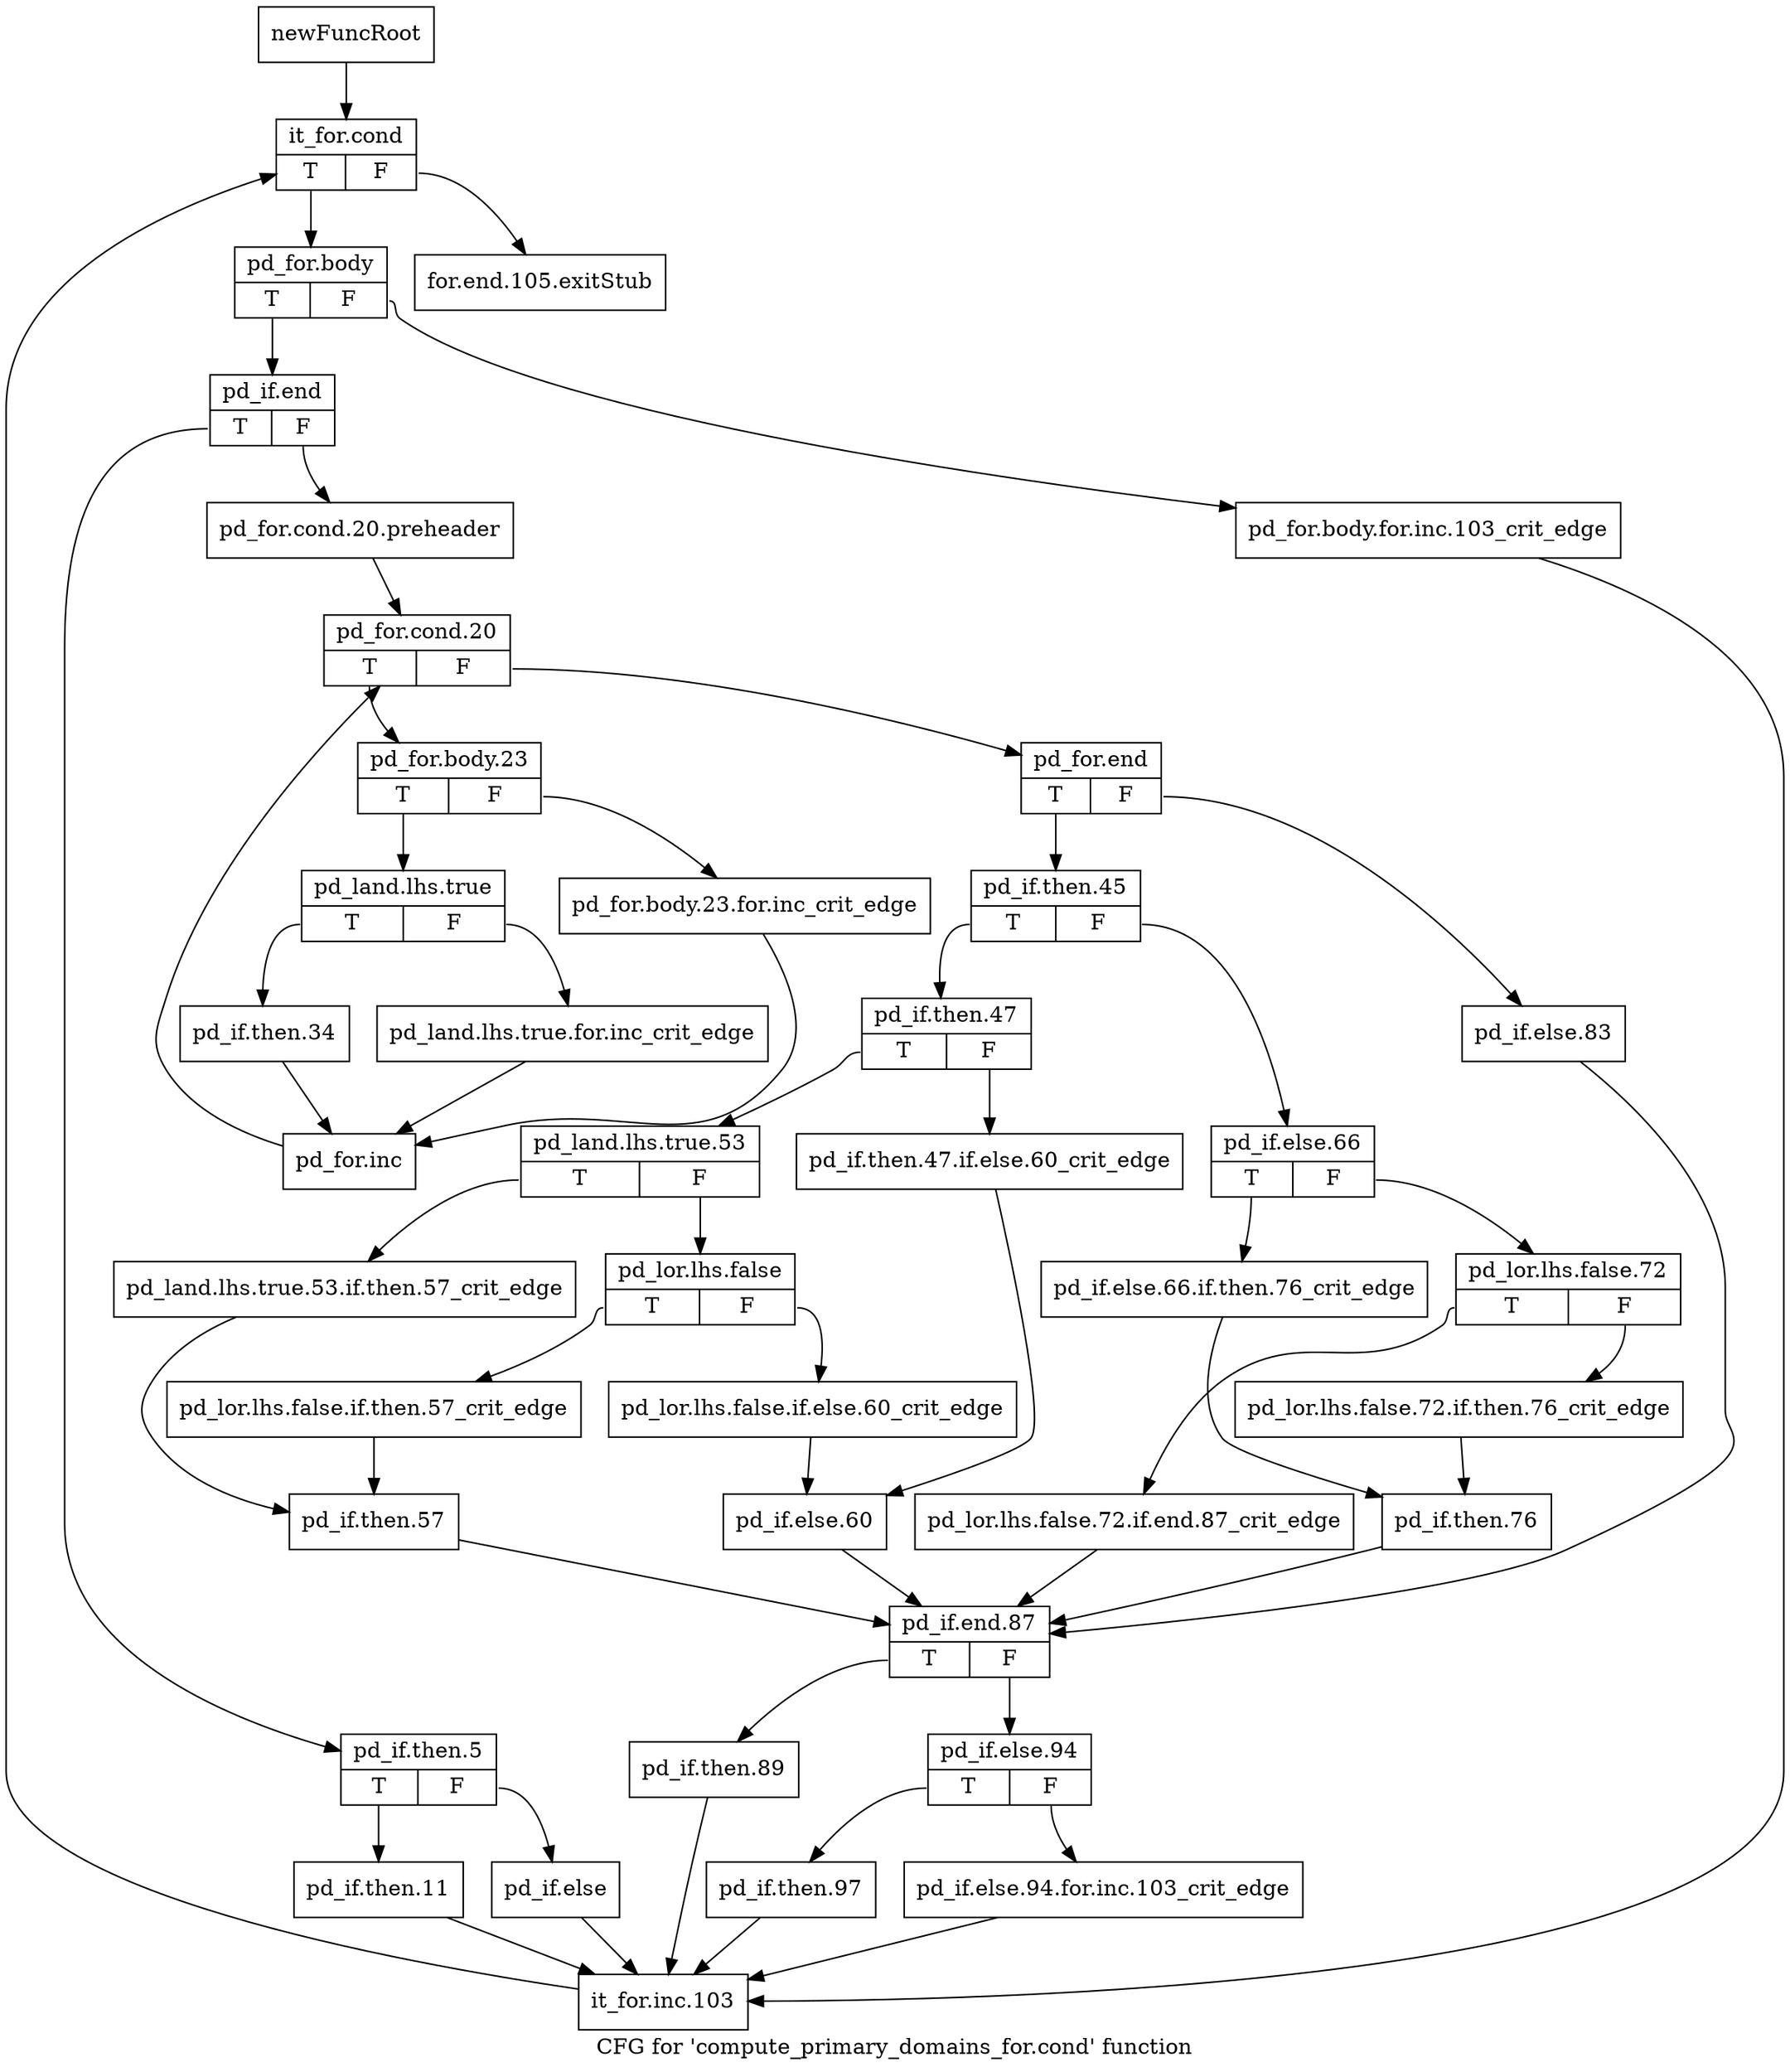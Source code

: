 digraph "CFG for 'compute_primary_domains_for.cond' function" {
	label="CFG for 'compute_primary_domains_for.cond' function";

	Node0x40fb210 [shape=record,label="{newFuncRoot}"];
	Node0x40fb210 -> Node0x40fb2b0;
	Node0x40fb260 [shape=record,label="{for.end.105.exitStub}"];
	Node0x40fb2b0 [shape=record,label="{it_for.cond|{<s0>T|<s1>F}}"];
	Node0x40fb2b0:s0 -> Node0x40fb300;
	Node0x40fb2b0:s1 -> Node0x40fb260;
	Node0x40fb300 [shape=record,label="{pd_for.body|{<s0>T|<s1>F}}"];
	Node0x40fb300:s0 -> Node0x40fb3a0;
	Node0x40fb300:s1 -> Node0x40fb350;
	Node0x40fb350 [shape=record,label="{pd_for.body.for.inc.103_crit_edge}"];
	Node0x40fb350 -> Node0x40fe1e0;
	Node0x40fb3a0 [shape=record,label="{pd_if.end|{<s0>T|<s1>F}}"];
	Node0x40fb3a0:s0 -> Node0x40fe0f0;
	Node0x40fb3a0:s1 -> Node0x40fd740;
	Node0x40fd740 [shape=record,label="{pd_for.cond.20.preheader}"];
	Node0x40fd740 -> Node0x40fd790;
	Node0x40fd790 [shape=record,label="{pd_for.cond.20|{<s0>T|<s1>F}}"];
	Node0x40fd790:s0 -> Node0x40fdf10;
	Node0x40fd790:s1 -> Node0x40fd7e0;
	Node0x40fd7e0 [shape=record,label="{pd_for.end|{<s0>T|<s1>F}}"];
	Node0x40fd7e0:s0 -> Node0x40fd880;
	Node0x40fd7e0:s1 -> Node0x40fd830;
	Node0x40fd830 [shape=record,label="{pd_if.else.83}"];
	Node0x40fd830 -> Node0x40fdd80;
	Node0x40fd880 [shape=record,label="{pd_if.then.45|{<s0>T|<s1>F}}"];
	Node0x40fd880:s0 -> Node0x40fdab0;
	Node0x40fd880:s1 -> Node0x40fd8d0;
	Node0x40fd8d0 [shape=record,label="{pd_if.else.66|{<s0>T|<s1>F}}"];
	Node0x40fd8d0:s0 -> Node0x40fda10;
	Node0x40fd8d0:s1 -> Node0x40fd920;
	Node0x40fd920 [shape=record,label="{pd_lor.lhs.false.72|{<s0>T|<s1>F}}"];
	Node0x40fd920:s0 -> Node0x40fd9c0;
	Node0x40fd920:s1 -> Node0x40fd970;
	Node0x40fd970 [shape=record,label="{pd_lor.lhs.false.72.if.then.76_crit_edge}"];
	Node0x40fd970 -> Node0x40fda60;
	Node0x40fd9c0 [shape=record,label="{pd_lor.lhs.false.72.if.end.87_crit_edge}"];
	Node0x40fd9c0 -> Node0x40fdd80;
	Node0x40fda10 [shape=record,label="{pd_if.else.66.if.then.76_crit_edge}"];
	Node0x40fda10 -> Node0x40fda60;
	Node0x40fda60 [shape=record,label="{pd_if.then.76}"];
	Node0x40fda60 -> Node0x40fdd80;
	Node0x40fdab0 [shape=record,label="{pd_if.then.47|{<s0>T|<s1>F}}"];
	Node0x40fdab0:s0 -> Node0x40fdb50;
	Node0x40fdab0:s1 -> Node0x40fdb00;
	Node0x40fdb00 [shape=record,label="{pd_if.then.47.if.else.60_crit_edge}"];
	Node0x40fdb00 -> Node0x40fdc40;
	Node0x40fdb50 [shape=record,label="{pd_land.lhs.true.53|{<s0>T|<s1>F}}"];
	Node0x40fdb50:s0 -> Node0x40fdce0;
	Node0x40fdb50:s1 -> Node0x40fdba0;
	Node0x40fdba0 [shape=record,label="{pd_lor.lhs.false|{<s0>T|<s1>F}}"];
	Node0x40fdba0:s0 -> Node0x40fdc90;
	Node0x40fdba0:s1 -> Node0x40fdbf0;
	Node0x40fdbf0 [shape=record,label="{pd_lor.lhs.false.if.else.60_crit_edge}"];
	Node0x40fdbf0 -> Node0x40fdc40;
	Node0x40fdc40 [shape=record,label="{pd_if.else.60}"];
	Node0x40fdc40 -> Node0x40fdd80;
	Node0x40fdc90 [shape=record,label="{pd_lor.lhs.false.if.then.57_crit_edge}"];
	Node0x40fdc90 -> Node0x40fdd30;
	Node0x40fdce0 [shape=record,label="{pd_land.lhs.true.53.if.then.57_crit_edge}"];
	Node0x40fdce0 -> Node0x40fdd30;
	Node0x40fdd30 [shape=record,label="{pd_if.then.57}"];
	Node0x40fdd30 -> Node0x40fdd80;
	Node0x40fdd80 [shape=record,label="{pd_if.end.87|{<s0>T|<s1>F}}"];
	Node0x40fdd80:s0 -> Node0x40fdec0;
	Node0x40fdd80:s1 -> Node0x40fddd0;
	Node0x40fddd0 [shape=record,label="{pd_if.else.94|{<s0>T|<s1>F}}"];
	Node0x40fddd0:s0 -> Node0x40fde70;
	Node0x40fddd0:s1 -> Node0x40fde20;
	Node0x40fde20 [shape=record,label="{pd_if.else.94.for.inc.103_crit_edge}"];
	Node0x40fde20 -> Node0x40fe1e0;
	Node0x40fde70 [shape=record,label="{pd_if.then.97}"];
	Node0x40fde70 -> Node0x40fe1e0;
	Node0x40fdec0 [shape=record,label="{pd_if.then.89}"];
	Node0x40fdec0 -> Node0x40fe1e0;
	Node0x40fdf10 [shape=record,label="{pd_for.body.23|{<s0>T|<s1>F}}"];
	Node0x40fdf10:s0 -> Node0x40fdfb0;
	Node0x40fdf10:s1 -> Node0x40fdf60;
	Node0x40fdf60 [shape=record,label="{pd_for.body.23.for.inc_crit_edge}"];
	Node0x40fdf60 -> Node0x40fe0a0;
	Node0x40fdfb0 [shape=record,label="{pd_land.lhs.true|{<s0>T|<s1>F}}"];
	Node0x40fdfb0:s0 -> Node0x40fe050;
	Node0x40fdfb0:s1 -> Node0x40fe000;
	Node0x40fe000 [shape=record,label="{pd_land.lhs.true.for.inc_crit_edge}"];
	Node0x40fe000 -> Node0x40fe0a0;
	Node0x40fe050 [shape=record,label="{pd_if.then.34}"];
	Node0x40fe050 -> Node0x40fe0a0;
	Node0x40fe0a0 [shape=record,label="{pd_for.inc}"];
	Node0x40fe0a0 -> Node0x40fd790;
	Node0x40fe0f0 [shape=record,label="{pd_if.then.5|{<s0>T|<s1>F}}"];
	Node0x40fe0f0:s0 -> Node0x40fe190;
	Node0x40fe0f0:s1 -> Node0x40fe140;
	Node0x40fe140 [shape=record,label="{pd_if.else}"];
	Node0x40fe140 -> Node0x40fe1e0;
	Node0x40fe190 [shape=record,label="{pd_if.then.11}"];
	Node0x40fe190 -> Node0x40fe1e0;
	Node0x40fe1e0 [shape=record,label="{it_for.inc.103}"];
	Node0x40fe1e0 -> Node0x40fb2b0;
}
